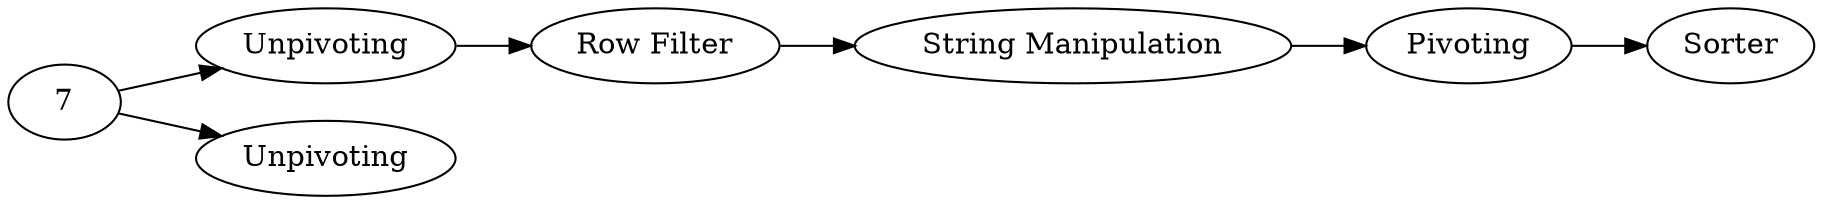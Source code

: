 digraph {
	3 [label="String Manipulation"]
	4 [label=Pivoting]
	5 [label=Sorter]
	6 [label="Row Filter"]
	8 [label="Table Reader"]
	8 [label=Unpivoting]
	9 [label=Unpivoting]
	3 -> 4
	4 -> 5
	6 -> 3
	8 -> 6
	7 -> 9
	7 -> 8
	rankdir=LR
}
